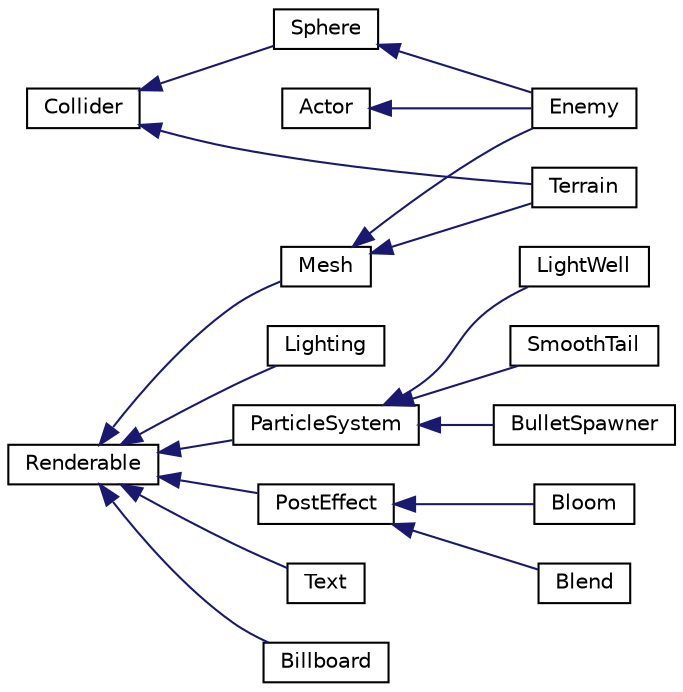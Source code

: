 digraph "Graphical Class Hierarchy"
{
  edge [fontname="Helvetica",fontsize="10",labelfontname="Helvetica",labelfontsize="10"];
  node [fontname="Helvetica",fontsize="10",shape=record];
  rankdir="LR";
  Node1 [label="Actor",height=0.2,width=0.4,color="black", fillcolor="white", style="filled",URL="$class_actor.html"];
  Node1 -> Node2 [dir="back",color="midnightblue",fontsize="10",style="solid",fontname="Helvetica"];
  Node2 [label="Enemy",height=0.2,width=0.4,color="black", fillcolor="white", style="filled",URL="$class_enemy.html"];
  Node3 [label="Collider",height=0.2,width=0.4,color="black", fillcolor="white", style="filled",URL="$class_collider.html"];
  Node3 -> Node4 [dir="back",color="midnightblue",fontsize="10",style="solid",fontname="Helvetica"];
  Node4 [label="Sphere",height=0.2,width=0.4,color="black", fillcolor="white", style="filled",URL="$class_sphere.html"];
  Node4 -> Node2 [dir="back",color="midnightblue",fontsize="10",style="solid",fontname="Helvetica"];
  Node3 -> Node5 [dir="back",color="midnightblue",fontsize="10",style="solid",fontname="Helvetica"];
  Node5 [label="Terrain",height=0.2,width=0.4,color="black", fillcolor="white", style="filled",URL="$class_terrain.html"];
  Node6 [label="Renderable",height=0.2,width=0.4,color="black", fillcolor="white", style="filled",URL="$class_renderable.html"];
  Node6 -> Node7 [dir="back",color="midnightblue",fontsize="10",style="solid",fontname="Helvetica"];
  Node7 [label="Billboard",height=0.2,width=0.4,color="black", fillcolor="white", style="filled",URL="$class_billboard.html"];
  Node6 -> Node8 [dir="back",color="midnightblue",fontsize="10",style="solid",fontname="Helvetica"];
  Node8 [label="Lighting",height=0.2,width=0.4,color="black", fillcolor="white", style="filled",URL="$class_lighting.html"];
  Node6 -> Node9 [dir="back",color="midnightblue",fontsize="10",style="solid",fontname="Helvetica"];
  Node9 [label="Mesh",height=0.2,width=0.4,color="black", fillcolor="white", style="filled",URL="$class_mesh.html"];
  Node9 -> Node2 [dir="back",color="midnightblue",fontsize="10",style="solid",fontname="Helvetica"];
  Node9 -> Node5 [dir="back",color="midnightblue",fontsize="10",style="solid",fontname="Helvetica"];
  Node6 -> Node10 [dir="back",color="midnightblue",fontsize="10",style="solid",fontname="Helvetica"];
  Node10 [label="ParticleSystem",height=0.2,width=0.4,color="black", fillcolor="white", style="filled",URL="$class_particle_system.html"];
  Node10 -> Node11 [dir="back",color="midnightblue",fontsize="10",style="solid",fontname="Helvetica"];
  Node11 [label="BulletSpawner",height=0.2,width=0.4,color="black", fillcolor="white", style="filled",URL="$class_bullet_spawner.html"];
  Node10 -> Node12 [dir="back",color="midnightblue",fontsize="10",style="solid",fontname="Helvetica"];
  Node12 [label="LightWell",height=0.2,width=0.4,color="black", fillcolor="white", style="filled",URL="$class_light_well.html"];
  Node10 -> Node13 [dir="back",color="midnightblue",fontsize="10",style="solid",fontname="Helvetica"];
  Node13 [label="SmoothTail",height=0.2,width=0.4,color="black", fillcolor="white", style="filled",URL="$class_smooth_tail.html"];
  Node6 -> Node14 [dir="back",color="midnightblue",fontsize="10",style="solid",fontname="Helvetica"];
  Node14 [label="PostEffect",height=0.2,width=0.4,color="black", fillcolor="white", style="filled",URL="$class_post_effect.html"];
  Node14 -> Node15 [dir="back",color="midnightblue",fontsize="10",style="solid",fontname="Helvetica"];
  Node15 [label="Blend",height=0.2,width=0.4,color="black", fillcolor="white", style="filled",URL="$class_blend.html"];
  Node14 -> Node16 [dir="back",color="midnightblue",fontsize="10",style="solid",fontname="Helvetica"];
  Node16 [label="Bloom",height=0.2,width=0.4,color="black", fillcolor="white", style="filled",URL="$class_bloom.html"];
  Node6 -> Node17 [dir="back",color="midnightblue",fontsize="10",style="solid",fontname="Helvetica"];
  Node17 [label="Text",height=0.2,width=0.4,color="black", fillcolor="white", style="filled",URL="$class_text.html"];
}
